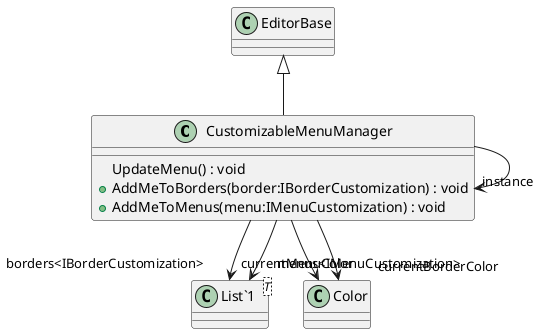 @startuml
class CustomizableMenuManager {
    UpdateMenu() : void
    + AddMeToBorders(border:IBorderCustomization) : void
    + AddMeToMenus(menu:IMenuCustomization) : void
}
class "List`1"<T> {
}
EditorBase <|-- CustomizableMenuManager
CustomizableMenuManager --> "currentBorderColor" Color
CustomizableMenuManager --> "currentMenuColor" Color
CustomizableMenuManager --> "borders<IBorderCustomization>" "List`1"
CustomizableMenuManager --> "menus<IMenuCustomization>" "List`1"
CustomizableMenuManager --> "instance" CustomizableMenuManager
@enduml
